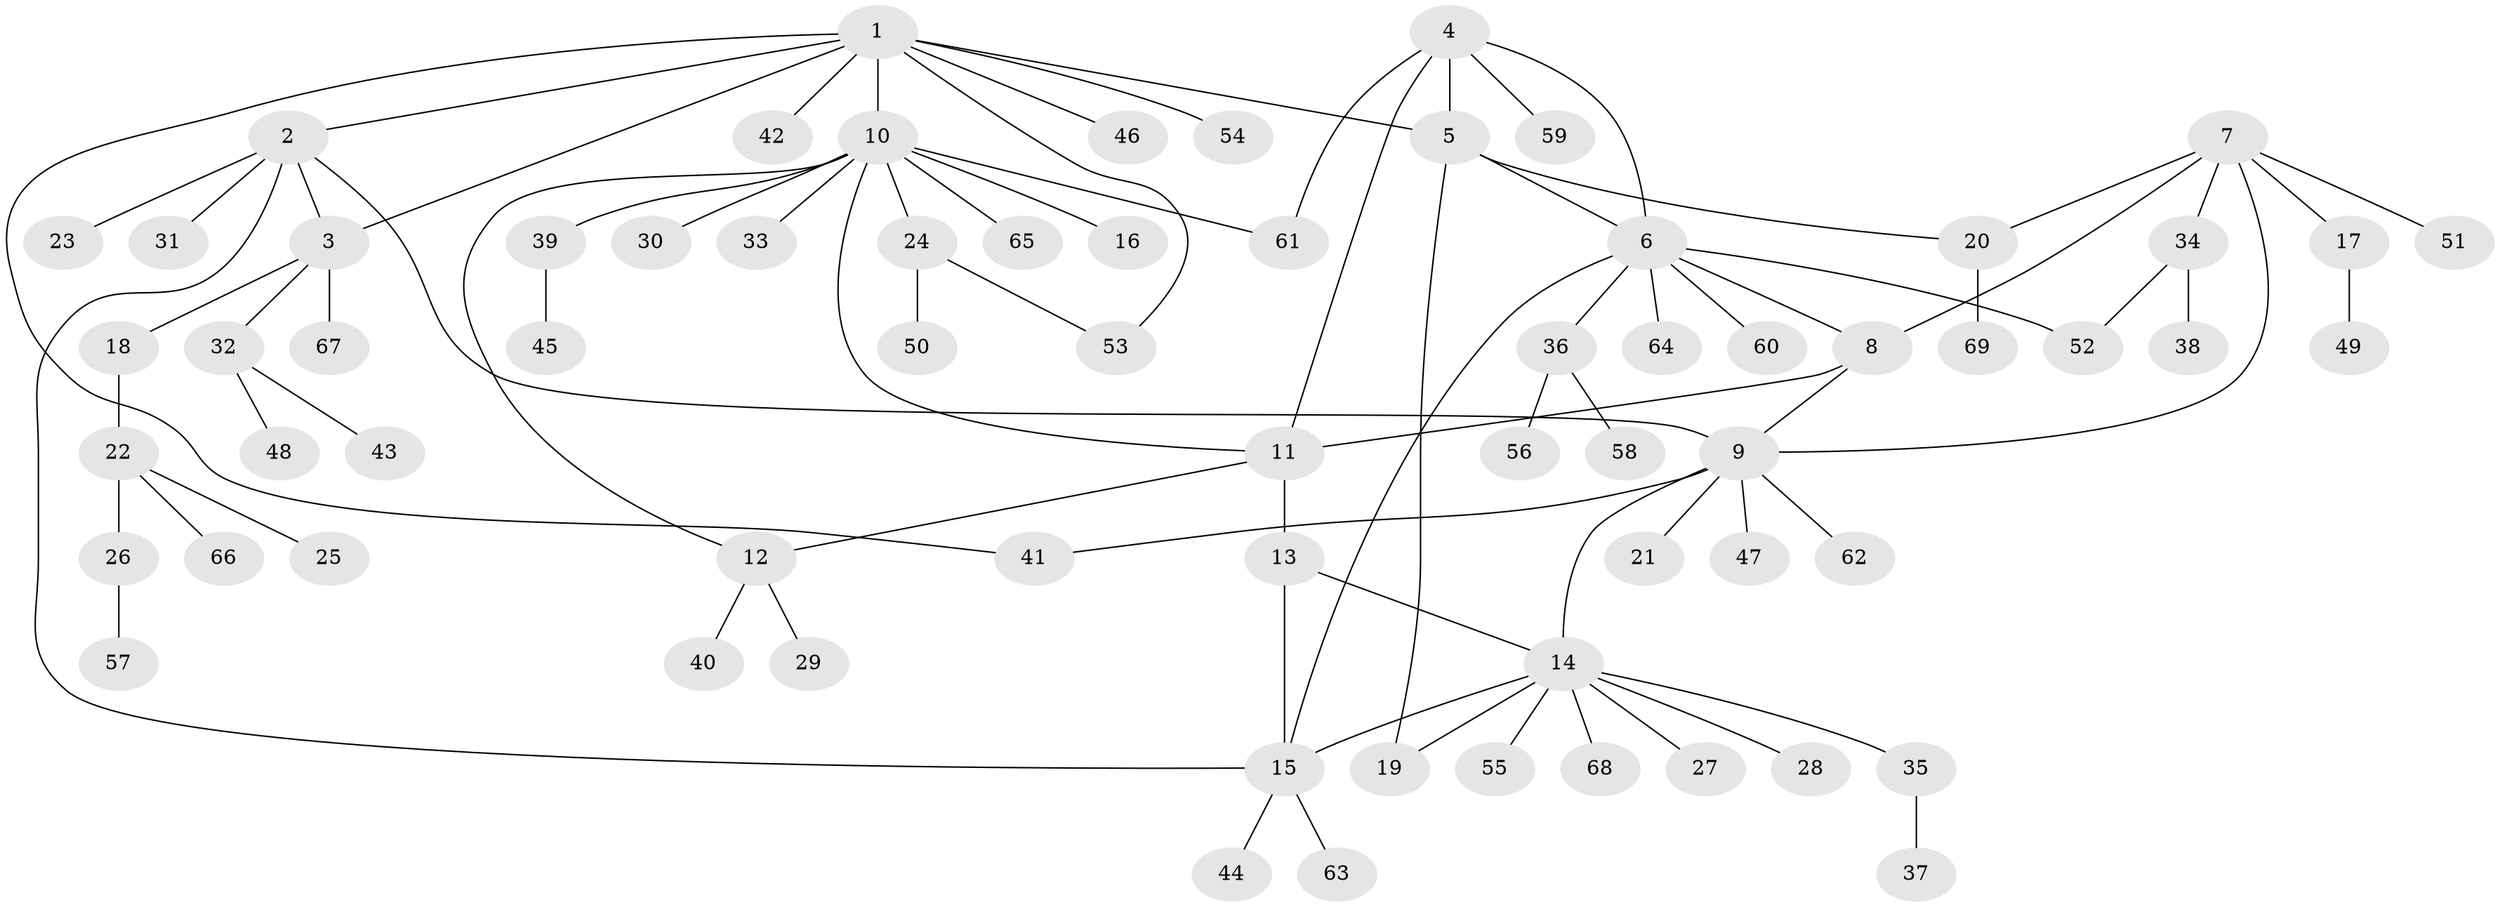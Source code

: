 // coarse degree distribution, {8: 0.08571428571428572, 3: 0.08571428571428572, 1: 0.5428571428571428, 4: 0.08571428571428572, 2: 0.11428571428571428, 11: 0.05714285714285714, 6: 0.02857142857142857}
// Generated by graph-tools (version 1.1) at 2025/46/03/06/25 01:46:57]
// undirected, 69 vertices, 85 edges
graph export_dot {
graph [start="1"]
  node [color=gray90,style=filled];
  1;
  2;
  3;
  4;
  5;
  6;
  7;
  8;
  9;
  10;
  11;
  12;
  13;
  14;
  15;
  16;
  17;
  18;
  19;
  20;
  21;
  22;
  23;
  24;
  25;
  26;
  27;
  28;
  29;
  30;
  31;
  32;
  33;
  34;
  35;
  36;
  37;
  38;
  39;
  40;
  41;
  42;
  43;
  44;
  45;
  46;
  47;
  48;
  49;
  50;
  51;
  52;
  53;
  54;
  55;
  56;
  57;
  58;
  59;
  60;
  61;
  62;
  63;
  64;
  65;
  66;
  67;
  68;
  69;
  1 -- 2;
  1 -- 3;
  1 -- 5;
  1 -- 10;
  1 -- 41;
  1 -- 42;
  1 -- 46;
  1 -- 53;
  1 -- 54;
  2 -- 3;
  2 -- 9;
  2 -- 15;
  2 -- 23;
  2 -- 31;
  3 -- 18;
  3 -- 32;
  3 -- 67;
  4 -- 5;
  4 -- 6;
  4 -- 11;
  4 -- 59;
  4 -- 61;
  5 -- 6;
  5 -- 19;
  5 -- 20;
  6 -- 8;
  6 -- 15;
  6 -- 36;
  6 -- 52;
  6 -- 60;
  6 -- 64;
  7 -- 8;
  7 -- 9;
  7 -- 17;
  7 -- 20;
  7 -- 34;
  7 -- 51;
  8 -- 9;
  8 -- 11;
  9 -- 14;
  9 -- 21;
  9 -- 41;
  9 -- 47;
  9 -- 62;
  10 -- 11;
  10 -- 12;
  10 -- 16;
  10 -- 24;
  10 -- 30;
  10 -- 33;
  10 -- 39;
  10 -- 61;
  10 -- 65;
  11 -- 12;
  11 -- 13;
  12 -- 29;
  12 -- 40;
  13 -- 14;
  13 -- 15;
  14 -- 15;
  14 -- 19;
  14 -- 27;
  14 -- 28;
  14 -- 35;
  14 -- 55;
  14 -- 68;
  15 -- 44;
  15 -- 63;
  17 -- 49;
  18 -- 22;
  20 -- 69;
  22 -- 25;
  22 -- 26;
  22 -- 66;
  24 -- 50;
  24 -- 53;
  26 -- 57;
  32 -- 43;
  32 -- 48;
  34 -- 38;
  34 -- 52;
  35 -- 37;
  36 -- 56;
  36 -- 58;
  39 -- 45;
}
